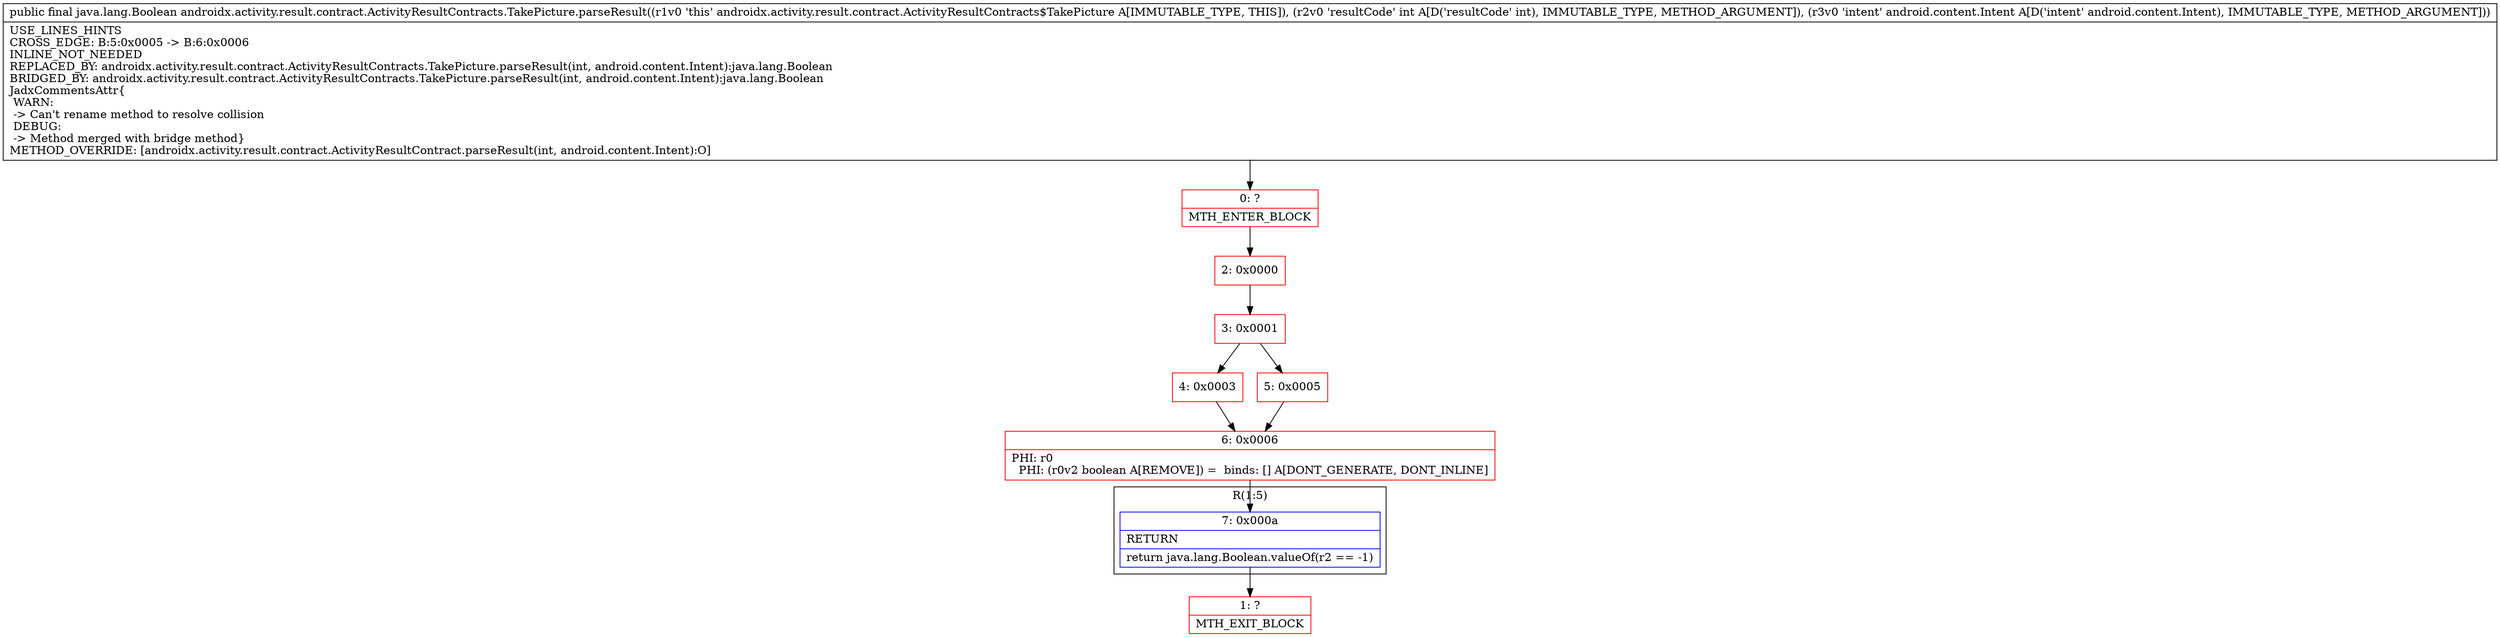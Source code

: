 digraph "CFG forandroidx.activity.result.contract.ActivityResultContracts.TakePicture.parseResult(ILandroid\/content\/Intent;)Ljava\/lang\/Boolean;" {
subgraph cluster_Region_105749246 {
label = "R(1:5)";
node [shape=record,color=blue];
Node_7 [shape=record,label="{7\:\ 0x000a|RETURN\l|return java.lang.Boolean.valueOf(r2 == \-1)\l}"];
}
Node_0 [shape=record,color=red,label="{0\:\ ?|MTH_ENTER_BLOCK\l}"];
Node_2 [shape=record,color=red,label="{2\:\ 0x0000}"];
Node_3 [shape=record,color=red,label="{3\:\ 0x0001}"];
Node_4 [shape=record,color=red,label="{4\:\ 0x0003}"];
Node_6 [shape=record,color=red,label="{6\:\ 0x0006|PHI: r0 \l  PHI: (r0v2 boolean A[REMOVE]) =  binds: [] A[DONT_GENERATE, DONT_INLINE]\l}"];
Node_1 [shape=record,color=red,label="{1\:\ ?|MTH_EXIT_BLOCK\l}"];
Node_5 [shape=record,color=red,label="{5\:\ 0x0005}"];
MethodNode[shape=record,label="{public final java.lang.Boolean androidx.activity.result.contract.ActivityResultContracts.TakePicture.parseResult((r1v0 'this' androidx.activity.result.contract.ActivityResultContracts$TakePicture A[IMMUTABLE_TYPE, THIS]), (r2v0 'resultCode' int A[D('resultCode' int), IMMUTABLE_TYPE, METHOD_ARGUMENT]), (r3v0 'intent' android.content.Intent A[D('intent' android.content.Intent), IMMUTABLE_TYPE, METHOD_ARGUMENT]))  | USE_LINES_HINTS\lCROSS_EDGE: B:5:0x0005 \-\> B:6:0x0006\lINLINE_NOT_NEEDED\lREPLACED_BY: androidx.activity.result.contract.ActivityResultContracts.TakePicture.parseResult(int, android.content.Intent):java.lang.Boolean\lBRIDGED_BY: androidx.activity.result.contract.ActivityResultContracts.TakePicture.parseResult(int, android.content.Intent):java.lang.Boolean\lJadxCommentsAttr\{\l WARN: \l \-\> Can't rename method to resolve collision\l DEBUG: \l \-\> Method merged with bridge method\}\lMETHOD_OVERRIDE: [androidx.activity.result.contract.ActivityResultContract.parseResult(int, android.content.Intent):O]\l}"];
MethodNode -> Node_0;Node_7 -> Node_1;
Node_0 -> Node_2;
Node_2 -> Node_3;
Node_3 -> Node_4;
Node_3 -> Node_5;
Node_4 -> Node_6;
Node_6 -> Node_7;
Node_5 -> Node_6;
}

